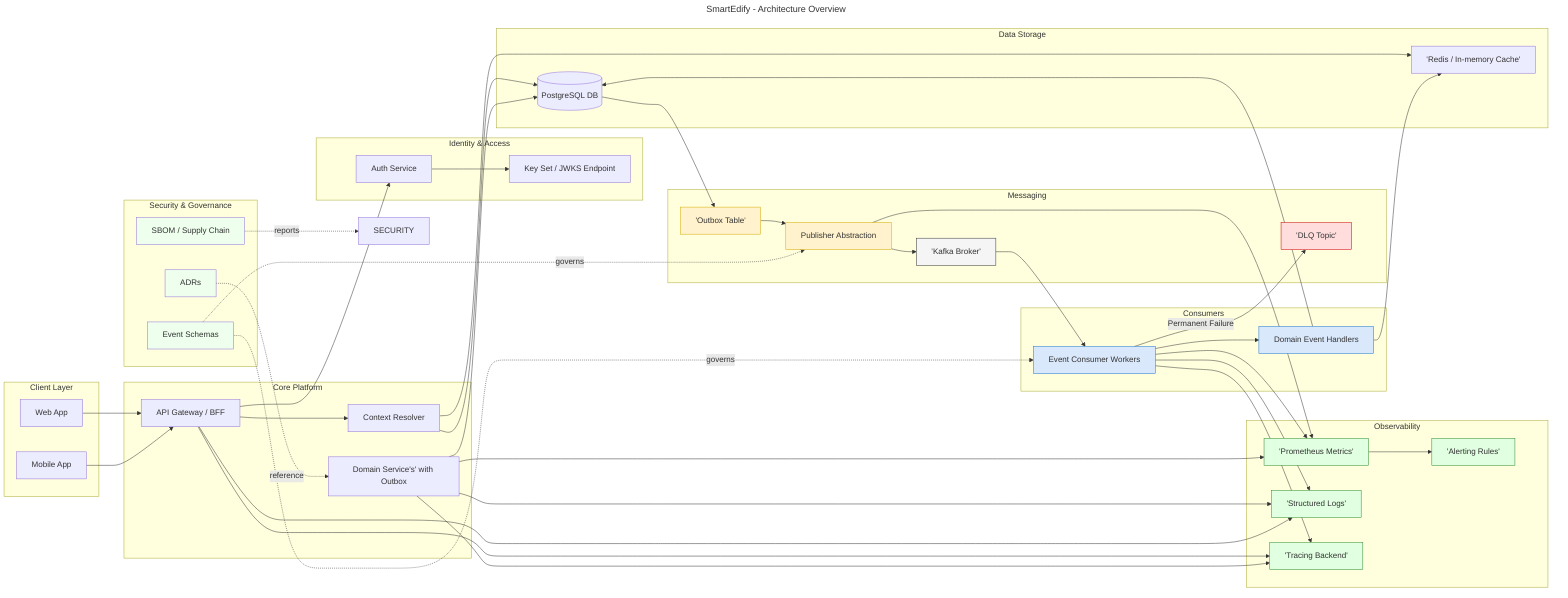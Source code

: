 ---
title: SmartEdify - Architecture Overview
---
flowchart LR
    subgraph Client Layer
        WEB[Web App]
        MOBILE[Mobile App]
    end

    subgraph Identity & Access
        AUTH[Auth Service]
        JWKS[Key Set / JWKS Endpoint]
    end

    subgraph Core Platform
        API[API Gateway / BFF]
        TENANT[Context Resolver]
        OUTBOX_SVC[Domain Service's' with Outbox]
    end

    subgraph Data Storage
        PG[(PostgreSQL DB)]
        CACHE['Redis / In-memory Cache']
    end

    subgraph Messaging
        OUTBOX['Outbox Table']
        PUBLISHER[Publisher Abstraction]
        KAFKA['Kafka Broker']
        DLQ['DLQ Topic']
    end

    subgraph Consumers
        CONSUMER[Event Consumer Workers]
        HANDLERS[Domain Event Handlers]
    end

    subgraph Observability
        METRICS['Prometheus Metrics']
        LOGS['Structured Logs']
        TRACES['Tracing Backend']
        ALERTS['Alerting Rules']
    end

    subgraph Security & Governance
        ADRS[ADRs]
        SCHEMA[Event Schemas]
        SCAN[SBOM / Supply Chain]
    end

    WEB --> API
    MOBILE --> API
    API --> AUTH
    AUTH --> JWKS
    API --> TENANT
    TENANT --> CACHE
    TENANT --> PG

    OUTBOX_SVC --> PG
    PG --> OUTBOX
    OUTBOX --> PUBLISHER
    PUBLISHER --> KAFKA
    KAFKA --> CONSUMER
    CONSUMER --> HANDLERS
    CONSUMER -->|Permanent Failure| DLQ

    HANDLERS --> PG
    HANDLERS --> CACHE

    CONSUMER --> METRICS
    PUBLISHER --> METRICS
    OUTBOX_SVC --> METRICS
    CONSUMER --> LOGS
    OUTBOX_SVC --> LOGS
    API --> LOGS
    API --> TRACES
    OUTBOX_SVC --> TRACES
    CONSUMER --> TRACES
    METRICS --> ALERTS

    SCHEMA -. governs .-> PUBLISHER
    SCHEMA -. governs .-> CONSUMER
    ADRS -. reference .-> OUTBOX_SVC
    SCAN -. reports .-> SECURITY

    style DLQ fill:#ffdddd,stroke:#cc0000
    style KAFKA fill:#f5f5f5,stroke:#333
    style OUTBOX fill:#fff2cc,stroke:#d4aa00
    style PUBLISHER fill:#fff2cc,stroke:#d4aa00
    style CONSUMER fill:#d9e8fb,stroke:#1b75d1
    style HANDLERS fill:#d9e8fb,stroke:#1b75d1
    style METRICS fill:#e1ffe1,stroke:#2d8a2d
    style TRACES fill:#e1ffe1,stroke:#2d8a2d
    style LOGS fill:#e1ffe1,stroke:#2d8a2d
    style ALERTS fill:#e1ffe1,stroke:#2d8a2d
    style SCHEMA fill:#efe
    style ADRS fill:#efe
    style SCAN fill:#efe